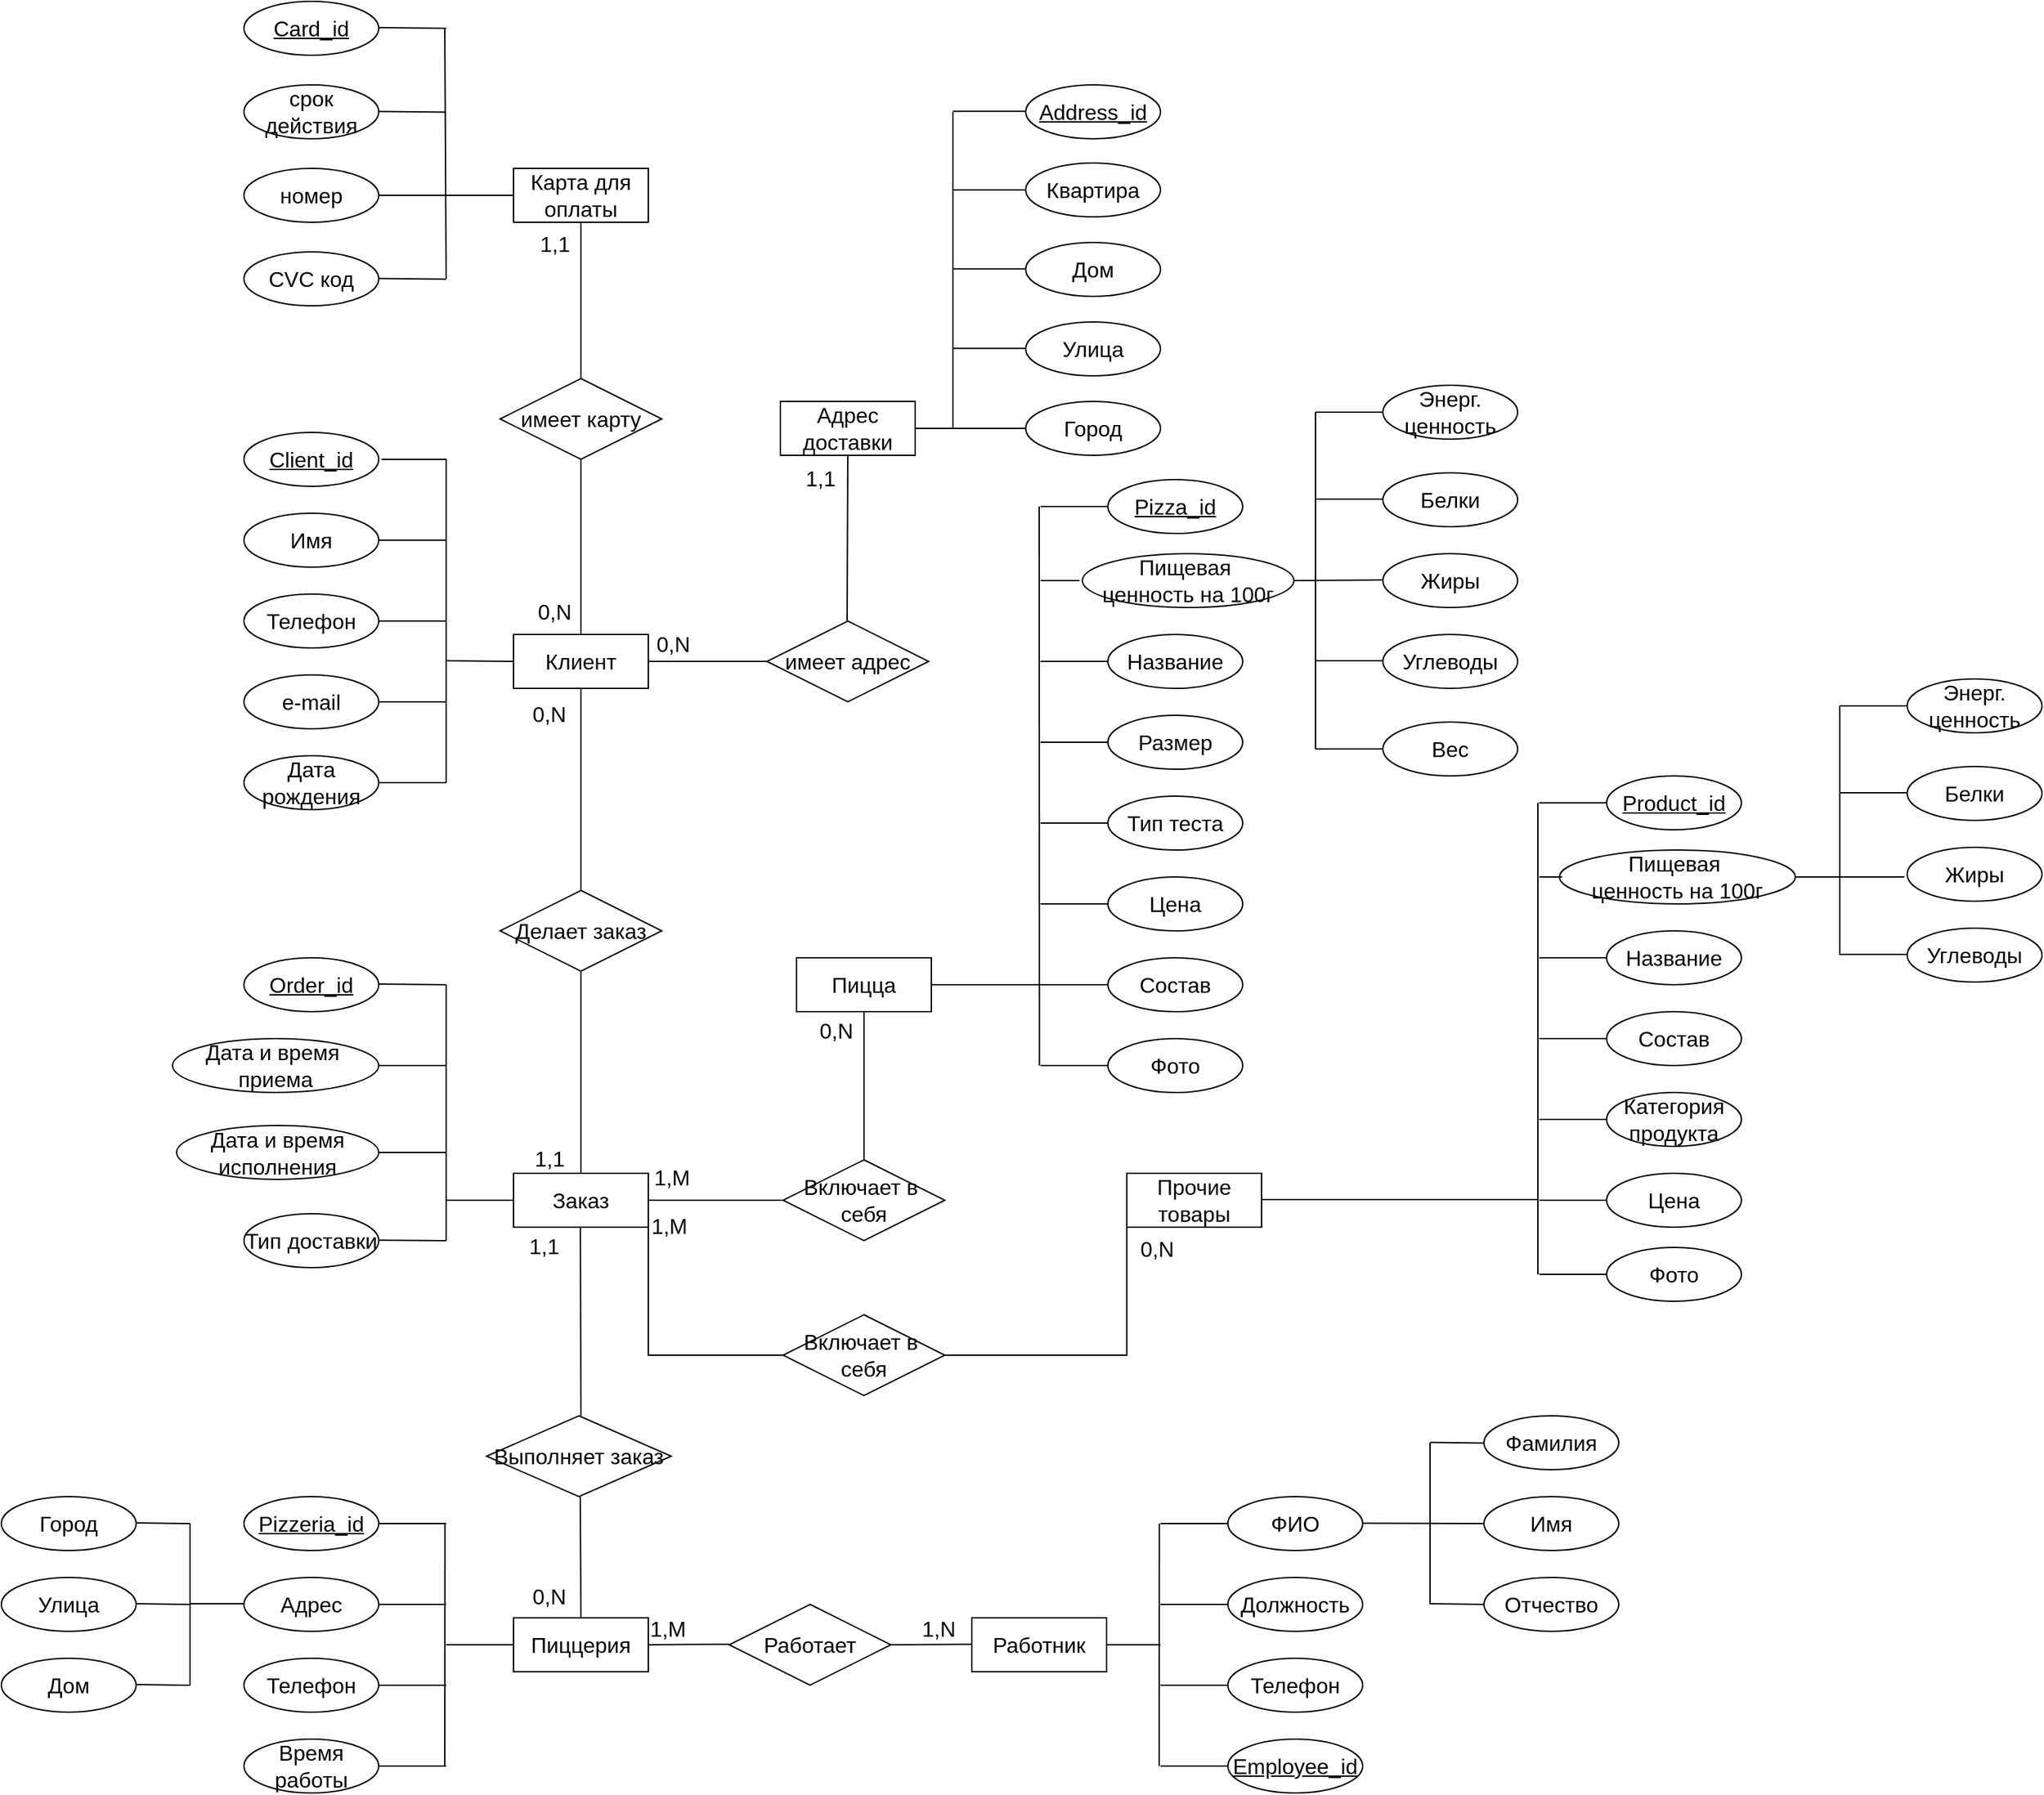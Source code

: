 <mxfile version="24.7.16">
  <diagram name="Страница — 1" id="_R4lYj8lv3AxTXjf9ZBw">
    <mxGraphModel dx="993" dy="1279" grid="0" gridSize="10" guides="1" tooltips="1" connect="1" arrows="1" fold="1" page="1" pageScale="1" pageWidth="827" pageHeight="1169" math="0" shadow="0">
      <root>
        <mxCell id="0" />
        <mxCell id="1" parent="0" />
        <mxCell id="WlQoKTJH4L9Nlq2DW2aS-11" value="Клиент" style="whiteSpace=wrap;html=1;align=center;fontSize=16;" parent="1" vertex="1">
          <mxGeometry x="-380" y="190" width="100" height="40" as="geometry" />
        </mxCell>
        <mxCell id="WlQoKTJH4L9Nlq2DW2aS-12" value="Client_id" style="ellipse;whiteSpace=wrap;html=1;align=center;fontStyle=4;fontSize=16;" parent="1" vertex="1">
          <mxGeometry x="-580" y="40" width="100" height="40" as="geometry" />
        </mxCell>
        <mxCell id="WlQoKTJH4L9Nlq2DW2aS-13" value="Имя" style="ellipse;whiteSpace=wrap;html=1;align=center;fontSize=16;" parent="1" vertex="1">
          <mxGeometry x="-580" y="100" width="100" height="40" as="geometry" />
        </mxCell>
        <mxCell id="WlQoKTJH4L9Nlq2DW2aS-14" value="Телефон" style="ellipse;whiteSpace=wrap;html=1;align=center;fontSize=16;" parent="1" vertex="1">
          <mxGeometry x="-580" y="160" width="100" height="40" as="geometry" />
        </mxCell>
        <mxCell id="WlQoKTJH4L9Nlq2DW2aS-15" value="e-mail" style="ellipse;whiteSpace=wrap;html=1;align=center;fontSize=16;" parent="1" vertex="1">
          <mxGeometry x="-580" y="220" width="100" height="40" as="geometry" />
        </mxCell>
        <mxCell id="WlQoKTJH4L9Nlq2DW2aS-16" value="Дата рождения" style="ellipse;whiteSpace=wrap;html=1;align=center;fontSize=16;" parent="1" vertex="1">
          <mxGeometry x="-580" y="280" width="100" height="40" as="geometry" />
        </mxCell>
        <mxCell id="WlQoKTJH4L9Nlq2DW2aS-18" value="" style="endArrow=none;html=1;rounded=0;fontSize=16;" parent="1" edge="1">
          <mxGeometry width="50" height="50" relative="1" as="geometry">
            <mxPoint x="-478" y="60" as="sourcePoint" />
            <mxPoint x="-430" y="300" as="targetPoint" />
            <Array as="points">
              <mxPoint x="-430" y="60" />
            </Array>
          </mxGeometry>
        </mxCell>
        <mxCell id="WlQoKTJH4L9Nlq2DW2aS-20" value="" style="endArrow=none;html=1;rounded=0;exitX=1;exitY=0.5;exitDx=0;exitDy=0;fontSize=16;" parent="1" source="WlQoKTJH4L9Nlq2DW2aS-13" edge="1">
          <mxGeometry width="50" height="50" relative="1" as="geometry">
            <mxPoint x="-460" y="145" as="sourcePoint" />
            <mxPoint x="-430" y="120" as="targetPoint" />
          </mxGeometry>
        </mxCell>
        <mxCell id="WlQoKTJH4L9Nlq2DW2aS-21" value="" style="endArrow=none;html=1;rounded=0;exitX=1;exitY=0.5;exitDx=0;exitDy=0;fontSize=16;" parent="1" source="WlQoKTJH4L9Nlq2DW2aS-14" edge="1">
          <mxGeometry width="50" height="50" relative="1" as="geometry">
            <mxPoint x="-300" y="290" as="sourcePoint" />
            <mxPoint x="-430" y="180" as="targetPoint" />
          </mxGeometry>
        </mxCell>
        <mxCell id="WlQoKTJH4L9Nlq2DW2aS-22" value="" style="endArrow=none;html=1;rounded=0;exitX=1;exitY=0.5;exitDx=0;exitDy=0;fontSize=16;" parent="1" source="WlQoKTJH4L9Nlq2DW2aS-15" edge="1">
          <mxGeometry width="50" height="50" relative="1" as="geometry">
            <mxPoint x="-300" y="290" as="sourcePoint" />
            <mxPoint x="-430" y="240" as="targetPoint" />
          </mxGeometry>
        </mxCell>
        <mxCell id="WlQoKTJH4L9Nlq2DW2aS-26" value="" style="line;strokeWidth=1;rotatable=0;dashed=0;labelPosition=right;align=left;verticalAlign=middle;spacingTop=0;spacingLeft=6;points=[];portConstraint=eastwest;fontSize=16;" parent="1" vertex="1">
          <mxGeometry x="-480" y="295" width="50" height="10" as="geometry" />
        </mxCell>
        <mxCell id="WlQoKTJH4L9Nlq2DW2aS-28" value="" style="endArrow=none;html=1;rounded=0;fontSize=16;" parent="1" edge="1">
          <mxGeometry relative="1" as="geometry">
            <mxPoint x="-430" y="209.5" as="sourcePoint" />
            <mxPoint x="-380" y="210" as="targetPoint" />
          </mxGeometry>
        </mxCell>
        <mxCell id="WlQoKTJH4L9Nlq2DW2aS-29" value="Заказ" style="whiteSpace=wrap;html=1;align=center;fontSize=16;" parent="1" vertex="1">
          <mxGeometry x="-380" y="590" width="100" height="40" as="geometry" />
        </mxCell>
        <mxCell id="WlQoKTJH4L9Nlq2DW2aS-30" value="Order_id" style="ellipse;whiteSpace=wrap;html=1;align=center;fontStyle=4;fontSize=16;" parent="1" vertex="1">
          <mxGeometry x="-580" y="430" width="100" height="40" as="geometry" />
        </mxCell>
        <mxCell id="WlQoKTJH4L9Nlq2DW2aS-31" value="Дата и время&amp;nbsp;&lt;div style=&quot;font-size: 16px;&quot;&gt;приема&lt;/div&gt;" style="ellipse;whiteSpace=wrap;html=1;align=center;fontSize=16;" parent="1" vertex="1">
          <mxGeometry x="-633" y="490" width="153" height="40" as="geometry" />
        </mxCell>
        <mxCell id="WlQoKTJH4L9Nlq2DW2aS-32" value="Дата и время&lt;div style=&quot;font-size: 16px;&quot;&gt;исполнения&lt;/div&gt;" style="ellipse;whiteSpace=wrap;html=1;align=center;fontSize=16;" parent="1" vertex="1">
          <mxGeometry x="-630" y="554.5" width="150" height="40" as="geometry" />
        </mxCell>
        <mxCell id="WlQoKTJH4L9Nlq2DW2aS-33" value="Тип доставки" style="ellipse;whiteSpace=wrap;html=1;align=center;fontSize=16;" parent="1" vertex="1">
          <mxGeometry x="-580" y="620" width="100" height="40" as="geometry" />
        </mxCell>
        <mxCell id="WlQoKTJH4L9Nlq2DW2aS-36" value="" style="endArrow=none;html=1;rounded=0;fontSize=16;" parent="1" edge="1">
          <mxGeometry relative="1" as="geometry">
            <mxPoint x="-480" y="449.5" as="sourcePoint" />
            <mxPoint x="-430" y="450" as="targetPoint" />
          </mxGeometry>
        </mxCell>
        <mxCell id="WlQoKTJH4L9Nlq2DW2aS-37" value="" style="line;strokeWidth=1;rotatable=0;dashed=0;labelPosition=right;align=left;verticalAlign=middle;spacingTop=0;spacingLeft=6;points=[];portConstraint=eastwest;fontSize=16;" parent="1" vertex="1">
          <mxGeometry x="-480" y="505" width="50" height="10" as="geometry" />
        </mxCell>
        <mxCell id="WlQoKTJH4L9Nlq2DW2aS-38" value="" style="line;strokeWidth=1;rotatable=0;dashed=0;labelPosition=right;align=left;verticalAlign=middle;spacingTop=0;spacingLeft=6;points=[];portConstraint=eastwest;fontSize=16;" parent="1" vertex="1">
          <mxGeometry x="-480" y="569.5" width="50" height="10" as="geometry" />
        </mxCell>
        <mxCell id="WlQoKTJH4L9Nlq2DW2aS-39" value="" style="endArrow=none;html=1;rounded=0;fontSize=16;" parent="1" edge="1">
          <mxGeometry relative="1" as="geometry">
            <mxPoint x="-480" y="639.66" as="sourcePoint" />
            <mxPoint x="-430" y="640" as="targetPoint" />
          </mxGeometry>
        </mxCell>
        <mxCell id="WlQoKTJH4L9Nlq2DW2aS-42" value="" style="endArrow=none;html=1;rounded=0;fontSize=16;" parent="1" edge="1">
          <mxGeometry relative="1" as="geometry">
            <mxPoint x="-430" y="450" as="sourcePoint" />
            <mxPoint x="-430" y="640" as="targetPoint" />
          </mxGeometry>
        </mxCell>
        <mxCell id="WlQoKTJH4L9Nlq2DW2aS-43" value="" style="endArrow=none;html=1;rounded=0;fontSize=16;" parent="1" edge="1">
          <mxGeometry relative="1" as="geometry">
            <mxPoint x="-430" y="610" as="sourcePoint" />
            <mxPoint x="-380" y="610" as="targetPoint" />
          </mxGeometry>
        </mxCell>
        <mxCell id="WlQoKTJH4L9Nlq2DW2aS-44" value="Делает заказ" style="shape=rhombus;perimeter=rhombusPerimeter;whiteSpace=wrap;html=1;align=center;fontSize=16;" parent="1" vertex="1">
          <mxGeometry x="-390" y="380" width="120" height="60" as="geometry" />
        </mxCell>
        <mxCell id="WlQoKTJH4L9Nlq2DW2aS-45" value="" style="endArrow=none;html=1;rounded=0;entryX=0.5;entryY=1;entryDx=0;entryDy=0;fontSize=16;" parent="1" source="WlQoKTJH4L9Nlq2DW2aS-44" target="WlQoKTJH4L9Nlq2DW2aS-11" edge="1">
          <mxGeometry relative="1" as="geometry">
            <mxPoint x="-410" y="430" as="sourcePoint" />
            <mxPoint x="-250" y="430" as="targetPoint" />
          </mxGeometry>
        </mxCell>
        <mxCell id="WlQoKTJH4L9Nlq2DW2aS-46" value="0,N" style="resizable=0;html=1;whiteSpace=wrap;align=right;verticalAlign=bottom;fontSize=16;" parent="WlQoKTJH4L9Nlq2DW2aS-45" connectable="0" vertex="1">
          <mxGeometry x="1" relative="1" as="geometry">
            <mxPoint x="-10" y="30" as="offset" />
          </mxGeometry>
        </mxCell>
        <mxCell id="WlQoKTJH4L9Nlq2DW2aS-47" value="" style="endArrow=none;html=1;rounded=0;exitX=0.5;exitY=1;exitDx=0;exitDy=0;entryX=0.5;entryY=0;entryDx=0;entryDy=0;fontSize=16;" parent="1" source="WlQoKTJH4L9Nlq2DW2aS-44" target="WlQoKTJH4L9Nlq2DW2aS-29" edge="1">
          <mxGeometry relative="1" as="geometry">
            <mxPoint x="-410" y="430" as="sourcePoint" />
            <mxPoint x="-250" y="430" as="targetPoint" />
          </mxGeometry>
        </mxCell>
        <mxCell id="WlQoKTJH4L9Nlq2DW2aS-48" value="1,1" style="resizable=0;html=1;whiteSpace=wrap;align=right;verticalAlign=bottom;fontSize=16;" parent="WlQoKTJH4L9Nlq2DW2aS-47" connectable="0" vertex="1">
          <mxGeometry x="1" relative="1" as="geometry">
            <mxPoint x="-11" as="offset" />
          </mxGeometry>
        </mxCell>
        <mxCell id="WlQoKTJH4L9Nlq2DW2aS-50" value="Пиццерия" style="whiteSpace=wrap;html=1;align=center;fontSize=16;" parent="1" vertex="1">
          <mxGeometry x="-380" y="920" width="100" height="40" as="geometry" />
        </mxCell>
        <mxCell id="WlQoKTJH4L9Nlq2DW2aS-51" value="Pizzeria_id" style="ellipse;whiteSpace=wrap;html=1;align=center;fontStyle=4;fontSize=16;" parent="1" vertex="1">
          <mxGeometry x="-580" y="830" width="100" height="40" as="geometry" />
        </mxCell>
        <mxCell id="WlQoKTJH4L9Nlq2DW2aS-62" value="Город" style="ellipse;whiteSpace=wrap;html=1;align=center;fontSize=16;" parent="1" vertex="1">
          <mxGeometry x="-760" y="830" width="100" height="40" as="geometry" />
        </mxCell>
        <mxCell id="WlQoKTJH4L9Nlq2DW2aS-63" value="Улица" style="ellipse;whiteSpace=wrap;html=1;align=center;fontSize=16;" parent="1" vertex="1">
          <mxGeometry x="-760" y="890" width="100" height="40" as="geometry" />
        </mxCell>
        <mxCell id="WlQoKTJH4L9Nlq2DW2aS-64" value="Дом" style="ellipse;whiteSpace=wrap;html=1;align=center;fontSize=16;" parent="1" vertex="1">
          <mxGeometry x="-760" y="950" width="100" height="40" as="geometry" />
        </mxCell>
        <mxCell id="WlQoKTJH4L9Nlq2DW2aS-65" value="" style="endArrow=none;html=1;rounded=0;fontSize=16;" parent="1" edge="1">
          <mxGeometry relative="1" as="geometry">
            <mxPoint x="-660" y="849.5" as="sourcePoint" />
            <mxPoint x="-620" y="850" as="targetPoint" />
          </mxGeometry>
        </mxCell>
        <mxCell id="WlQoKTJH4L9Nlq2DW2aS-66" value="" style="endArrow=none;html=1;rounded=0;fontSize=16;" parent="1" edge="1">
          <mxGeometry relative="1" as="geometry">
            <mxPoint x="-660" y="909.5" as="sourcePoint" />
            <mxPoint x="-620" y="910" as="targetPoint" />
          </mxGeometry>
        </mxCell>
        <mxCell id="WlQoKTJH4L9Nlq2DW2aS-67" value="" style="endArrow=none;html=1;rounded=0;fontSize=16;" parent="1" edge="1">
          <mxGeometry relative="1" as="geometry">
            <mxPoint x="-660" y="969.5" as="sourcePoint" />
            <mxPoint x="-620" y="970" as="targetPoint" />
          </mxGeometry>
        </mxCell>
        <mxCell id="WlQoKTJH4L9Nlq2DW2aS-68" value="" style="endArrow=none;html=1;rounded=0;fontSize=16;" parent="1" edge="1">
          <mxGeometry relative="1" as="geometry">
            <mxPoint x="-620" y="850" as="sourcePoint" />
            <mxPoint x="-620" y="970" as="targetPoint" />
          </mxGeometry>
        </mxCell>
        <mxCell id="WlQoKTJH4L9Nlq2DW2aS-69" value="Адрес" style="ellipse;whiteSpace=wrap;html=1;align=center;fontSize=16;" parent="1" vertex="1">
          <mxGeometry x="-580" y="890" width="100" height="40" as="geometry" />
        </mxCell>
        <mxCell id="WlQoKTJH4L9Nlq2DW2aS-70" value="" style="endArrow=none;html=1;rounded=0;entryX=0;entryY=0.5;entryDx=0;entryDy=0;fontSize=16;" parent="1" edge="1">
          <mxGeometry relative="1" as="geometry">
            <mxPoint x="-620" y="909.5" as="sourcePoint" />
            <mxPoint x="-580" y="909.5" as="targetPoint" />
          </mxGeometry>
        </mxCell>
        <mxCell id="WlQoKTJH4L9Nlq2DW2aS-71" value="Телефон" style="ellipse;whiteSpace=wrap;html=1;align=center;fontSize=16;" parent="1" vertex="1">
          <mxGeometry x="-580" y="950" width="100" height="40" as="geometry" />
        </mxCell>
        <mxCell id="WlQoKTJH4L9Nlq2DW2aS-72" value="Время работы" style="ellipse;whiteSpace=wrap;html=1;align=center;fontSize=16;" parent="1" vertex="1">
          <mxGeometry x="-580" y="1010" width="100" height="40" as="geometry" />
        </mxCell>
        <mxCell id="WlQoKTJH4L9Nlq2DW2aS-74" value="" style="line;strokeWidth=1;rotatable=0;dashed=0;labelPosition=right;align=left;verticalAlign=middle;spacingTop=0;spacingLeft=6;points=[];portConstraint=eastwest;fontSize=16;" parent="1" vertex="1">
          <mxGeometry x="-480" y="845" width="50" height="10" as="geometry" />
        </mxCell>
        <mxCell id="WlQoKTJH4L9Nlq2DW2aS-75" value="" style="line;strokeWidth=1;rotatable=0;dashed=0;labelPosition=right;align=left;verticalAlign=middle;spacingTop=0;spacingLeft=6;points=[];portConstraint=eastwest;fontSize=16;" parent="1" vertex="1">
          <mxGeometry x="-480" y="905" width="50" height="10" as="geometry" />
        </mxCell>
        <mxCell id="WlQoKTJH4L9Nlq2DW2aS-76" value="" style="line;strokeWidth=1;rotatable=0;dashed=0;labelPosition=right;align=left;verticalAlign=middle;spacingTop=0;spacingLeft=6;points=[];portConstraint=eastwest;fontSize=16;" parent="1" vertex="1">
          <mxGeometry x="-480" y="965" width="50" height="10" as="geometry" />
        </mxCell>
        <mxCell id="WlQoKTJH4L9Nlq2DW2aS-77" value="" style="line;strokeWidth=1;rotatable=0;dashed=0;labelPosition=right;align=left;verticalAlign=middle;spacingTop=0;spacingLeft=6;points=[];portConstraint=eastwest;fontSize=16;" parent="1" vertex="1">
          <mxGeometry x="-480" y="1025" width="50" height="10" as="geometry" />
        </mxCell>
        <mxCell id="WlQoKTJH4L9Nlq2DW2aS-78" value="" style="endArrow=none;html=1;rounded=0;fontSize=16;" parent="1" edge="1">
          <mxGeometry relative="1" as="geometry">
            <mxPoint x="-430.83" y="850" as="sourcePoint" />
            <mxPoint x="-431" y="1030" as="targetPoint" />
          </mxGeometry>
        </mxCell>
        <mxCell id="WlQoKTJH4L9Nlq2DW2aS-79" value="" style="line;strokeWidth=1;rotatable=0;dashed=0;labelPosition=right;align=left;verticalAlign=middle;spacingTop=0;spacingLeft=6;points=[];portConstraint=eastwest;fontSize=16;" parent="1" vertex="1">
          <mxGeometry x="-430" y="935" width="50" height="10" as="geometry" />
        </mxCell>
        <mxCell id="WlQoKTJH4L9Nlq2DW2aS-80" value="Выполняет заказ" style="shape=rhombus;perimeter=rhombusPerimeter;whiteSpace=wrap;html=1;align=center;fontSize=16;" parent="1" vertex="1">
          <mxGeometry x="-400" y="770" width="137" height="60" as="geometry" />
        </mxCell>
        <mxCell id="WlQoKTJH4L9Nlq2DW2aS-83" value="" style="endArrow=none;html=1;rounded=0;exitX=0.5;exitY=1;exitDx=0;exitDy=0;fontSize=16;" parent="1" edge="1">
          <mxGeometry relative="1" as="geometry">
            <mxPoint x="-330.42" y="630" as="sourcePoint" />
            <mxPoint x="-330" y="770" as="targetPoint" />
          </mxGeometry>
        </mxCell>
        <mxCell id="WlQoKTJH4L9Nlq2DW2aS-84" value="1,1" style="resizable=0;html=1;whiteSpace=wrap;align=right;verticalAlign=bottom;fontSize=16;" parent="WlQoKTJH4L9Nlq2DW2aS-83" connectable="0" vertex="1">
          <mxGeometry x="1" relative="1" as="geometry">
            <mxPoint x="-14" y="-114" as="offset" />
          </mxGeometry>
        </mxCell>
        <mxCell id="WlQoKTJH4L9Nlq2DW2aS-85" value="" style="endArrow=none;html=1;rounded=0;entryX=0.5;entryY=1;entryDx=0;entryDy=0;fontSize=16;" parent="1" edge="1">
          <mxGeometry relative="1" as="geometry">
            <mxPoint x="-330" y="920" as="sourcePoint" />
            <mxPoint x="-330.5" y="830" as="targetPoint" />
          </mxGeometry>
        </mxCell>
        <mxCell id="WlQoKTJH4L9Nlq2DW2aS-86" value="0,N" style="resizable=0;html=1;whiteSpace=wrap;align=right;verticalAlign=bottom;fontSize=16;" parent="WlQoKTJH4L9Nlq2DW2aS-85" connectable="0" vertex="1">
          <mxGeometry x="1" relative="1" as="geometry">
            <mxPoint x="-9" y="85" as="offset" />
          </mxGeometry>
        </mxCell>
        <mxCell id="WlQoKTJH4L9Nlq2DW2aS-87" value="Работник" style="whiteSpace=wrap;html=1;align=center;fontSize=16;" parent="1" vertex="1">
          <mxGeometry x="-40" y="920" width="100" height="40" as="geometry" />
        </mxCell>
        <mxCell id="WlQoKTJH4L9Nlq2DW2aS-88" value="ФИО" style="ellipse;whiteSpace=wrap;html=1;align=center;fontSize=16;" parent="1" vertex="1">
          <mxGeometry x="150" y="830" width="100" height="40" as="geometry" />
        </mxCell>
        <mxCell id="WlQoKTJH4L9Nlq2DW2aS-89" value="Фамилия" style="ellipse;whiteSpace=wrap;html=1;align=center;fontSize=16;" parent="1" vertex="1">
          <mxGeometry x="340" y="770" width="100" height="40" as="geometry" />
        </mxCell>
        <mxCell id="WlQoKTJH4L9Nlq2DW2aS-90" value="Имя" style="ellipse;whiteSpace=wrap;html=1;align=center;fontSize=16;" parent="1" vertex="1">
          <mxGeometry x="340" y="830" width="100" height="40" as="geometry" />
        </mxCell>
        <mxCell id="WlQoKTJH4L9Nlq2DW2aS-91" value="Отчество" style="ellipse;whiteSpace=wrap;html=1;align=center;fontSize=16;" parent="1" vertex="1">
          <mxGeometry x="340" y="890" width="100" height="40" as="geometry" />
        </mxCell>
        <mxCell id="WlQoKTJH4L9Nlq2DW2aS-92" value="Должность" style="ellipse;whiteSpace=wrap;html=1;align=center;fontSize=16;" parent="1" vertex="1">
          <mxGeometry x="150" y="890" width="100" height="40" as="geometry" />
        </mxCell>
        <mxCell id="WlQoKTJH4L9Nlq2DW2aS-93" value="Телефон" style="ellipse;whiteSpace=wrap;html=1;align=center;fontSize=16;" parent="1" vertex="1">
          <mxGeometry x="150" y="950" width="100" height="40" as="geometry" />
        </mxCell>
        <mxCell id="WlQoKTJH4L9Nlq2DW2aS-94" value="Employee_id" style="ellipse;whiteSpace=wrap;html=1;align=center;fontStyle=4;fontSize=16;" parent="1" vertex="1">
          <mxGeometry x="150" y="1010" width="100" height="40" as="geometry" />
        </mxCell>
        <mxCell id="WlQoKTJH4L9Nlq2DW2aS-95" value="" style="line;strokeWidth=1;rotatable=0;dashed=0;labelPosition=right;align=left;verticalAlign=middle;spacingTop=0;spacingLeft=6;points=[];portConstraint=eastwest;fontSize=16;" parent="1" vertex="1">
          <mxGeometry x="100" y="845" width="50" height="10" as="geometry" />
        </mxCell>
        <mxCell id="WlQoKTJH4L9Nlq2DW2aS-96" value="" style="line;strokeWidth=1;rotatable=0;dashed=0;labelPosition=right;align=left;verticalAlign=middle;spacingTop=0;spacingLeft=6;points=[];portConstraint=eastwest;fontSize=16;" parent="1" vertex="1">
          <mxGeometry x="100" y="905" width="50" height="10" as="geometry" />
        </mxCell>
        <mxCell id="WlQoKTJH4L9Nlq2DW2aS-97" value="" style="line;strokeWidth=1;rotatable=0;dashed=0;labelPosition=right;align=left;verticalAlign=middle;spacingTop=0;spacingLeft=6;points=[];portConstraint=eastwest;fontSize=16;" parent="1" vertex="1">
          <mxGeometry x="100" y="965" width="50" height="10" as="geometry" />
        </mxCell>
        <mxCell id="WlQoKTJH4L9Nlq2DW2aS-98" value="" style="line;strokeWidth=1;rotatable=0;dashed=0;labelPosition=right;align=left;verticalAlign=middle;spacingTop=0;spacingLeft=6;points=[];portConstraint=eastwest;fontSize=16;" parent="1" vertex="1">
          <mxGeometry x="100" y="1025" width="50" height="10" as="geometry" />
        </mxCell>
        <mxCell id="WlQoKTJH4L9Nlq2DW2aS-99" value="" style="endArrow=none;html=1;rounded=0;fontSize=16;" parent="1" edge="1">
          <mxGeometry relative="1" as="geometry">
            <mxPoint x="99.17" y="850" as="sourcePoint" />
            <mxPoint x="99" y="1030" as="targetPoint" />
          </mxGeometry>
        </mxCell>
        <mxCell id="WlQoKTJH4L9Nlq2DW2aS-100" value="" style="line;strokeWidth=1;rotatable=0;dashed=0;labelPosition=right;align=left;verticalAlign=middle;spacingTop=0;spacingLeft=6;points=[];portConstraint=eastwest;fontSize=16;" parent="1" vertex="1">
          <mxGeometry x="60" y="935" width="40" height="10" as="geometry" />
        </mxCell>
        <mxCell id="WlQoKTJH4L9Nlq2DW2aS-101" value="" style="endArrow=none;html=1;rounded=0;fontSize=16;" parent="1" edge="1">
          <mxGeometry relative="1" as="geometry">
            <mxPoint x="300" y="789.75" as="sourcePoint" />
            <mxPoint x="340" y="790.25" as="targetPoint" />
          </mxGeometry>
        </mxCell>
        <mxCell id="WlQoKTJH4L9Nlq2DW2aS-103" value="" style="endArrow=none;html=1;rounded=0;fontSize=16;" parent="1" edge="1">
          <mxGeometry relative="1" as="geometry">
            <mxPoint x="300" y="909.5" as="sourcePoint" />
            <mxPoint x="340" y="910" as="targetPoint" />
          </mxGeometry>
        </mxCell>
        <mxCell id="WlQoKTJH4L9Nlq2DW2aS-104" value="" style="endArrow=none;html=1;rounded=0;fontSize=16;" parent="1" edge="1">
          <mxGeometry relative="1" as="geometry">
            <mxPoint x="300" y="790" as="sourcePoint" />
            <mxPoint x="300" y="910" as="targetPoint" />
          </mxGeometry>
        </mxCell>
        <mxCell id="WlQoKTJH4L9Nlq2DW2aS-107" value="" style="endArrow=none;html=1;rounded=0;entryX=0;entryY=0.5;entryDx=0;entryDy=0;fontSize=16;" parent="1" target="WlQoKTJH4L9Nlq2DW2aS-90" edge="1">
          <mxGeometry relative="1" as="geometry">
            <mxPoint x="250" y="849.75" as="sourcePoint" />
            <mxPoint x="290" y="850.25" as="targetPoint" />
          </mxGeometry>
        </mxCell>
        <mxCell id="WlQoKTJH4L9Nlq2DW2aS-108" value="Работает" style="shape=rhombus;perimeter=rhombusPerimeter;whiteSpace=wrap;html=1;align=center;fontSize=16;" parent="1" vertex="1">
          <mxGeometry x="-220" y="910" width="120" height="60" as="geometry" />
        </mxCell>
        <mxCell id="WlQoKTJH4L9Nlq2DW2aS-109" value="" style="endArrow=none;html=1;rounded=0;fontSize=16;" parent="1" edge="1">
          <mxGeometry relative="1" as="geometry">
            <mxPoint x="-280" y="940" as="sourcePoint" />
            <mxPoint x="-220" y="939.58" as="targetPoint" />
          </mxGeometry>
        </mxCell>
        <mxCell id="WlQoKTJH4L9Nlq2DW2aS-110" value="1,M" style="resizable=0;html=1;whiteSpace=wrap;align=right;verticalAlign=bottom;fontSize=16;" parent="WlQoKTJH4L9Nlq2DW2aS-109" connectable="0" vertex="1">
          <mxGeometry x="1" relative="1" as="geometry">
            <mxPoint x="-30" as="offset" />
          </mxGeometry>
        </mxCell>
        <mxCell id="WlQoKTJH4L9Nlq2DW2aS-111" value="" style="endArrow=none;html=1;rounded=0;fontSize=16;" parent="1" edge="1">
          <mxGeometry relative="1" as="geometry">
            <mxPoint x="-100" y="940" as="sourcePoint" />
            <mxPoint x="-40" y="939.58" as="targetPoint" />
          </mxGeometry>
        </mxCell>
        <mxCell id="WlQoKTJH4L9Nlq2DW2aS-112" value="1,N" style="resizable=0;html=1;whiteSpace=wrap;align=right;verticalAlign=bottom;fontSize=16;" parent="WlQoKTJH4L9Nlq2DW2aS-111" connectable="0" vertex="1">
          <mxGeometry x="1" relative="1" as="geometry">
            <mxPoint x="-10" as="offset" />
          </mxGeometry>
        </mxCell>
        <mxCell id="WlQoKTJH4L9Nlq2DW2aS-113" value="Включает в&amp;nbsp;&lt;div style=&quot;font-size: 16px;&quot;&gt;себя&lt;/div&gt;" style="shape=rhombus;perimeter=rhombusPerimeter;whiteSpace=wrap;html=1;align=center;fontSize=16;" parent="1" vertex="1">
          <mxGeometry x="-180" y="695" width="120" height="60" as="geometry" />
        </mxCell>
        <mxCell id="WlQoKTJH4L9Nlq2DW2aS-115" value="Пицца" style="whiteSpace=wrap;html=1;align=center;fontSize=16;" parent="1" vertex="1">
          <mxGeometry x="-170" y="430" width="100" height="40" as="geometry" />
        </mxCell>
        <mxCell id="WlQoKTJH4L9Nlq2DW2aS-116" value="Прочие товары" style="whiteSpace=wrap;html=1;align=center;fontSize=16;" parent="1" vertex="1">
          <mxGeometry x="75" y="590" width="100" height="40" as="geometry" />
        </mxCell>
        <mxCell id="WlQoKTJH4L9Nlq2DW2aS-117" value="" style="endArrow=none;html=1;rounded=0;entryX=0;entryY=0.5;entryDx=0;entryDy=0;fontSize=16;" parent="1" target="WlQoKTJH4L9Nlq2DW2aS-113" edge="1">
          <mxGeometry relative="1" as="geometry">
            <mxPoint x="-280" y="609.29" as="sourcePoint" />
            <mxPoint x="-180" y="610" as="targetPoint" />
            <Array as="points">
              <mxPoint x="-280" y="725" />
            </Array>
          </mxGeometry>
        </mxCell>
        <mxCell id="WlQoKTJH4L9Nlq2DW2aS-118" value="1,M" style="resizable=0;html=1;whiteSpace=wrap;align=right;verticalAlign=bottom;fontSize=16;" parent="WlQoKTJH4L9Nlq2DW2aS-117" connectable="0" vertex="1">
          <mxGeometry x="1" relative="1" as="geometry">
            <mxPoint x="-69" y="-85" as="offset" />
          </mxGeometry>
        </mxCell>
        <mxCell id="WlQoKTJH4L9Nlq2DW2aS-119" value="" style="endArrow=none;html=1;rounded=0;entryX=0.5;entryY=1;entryDx=0;entryDy=0;exitX=0.5;exitY=0;exitDx=0;exitDy=0;fontSize=16;" parent="1" source="8NDgQ50gFQI0GU3UAlsf-5" target="WlQoKTJH4L9Nlq2DW2aS-115" edge="1">
          <mxGeometry relative="1" as="geometry">
            <mxPoint x="-230" y="610" as="sourcePoint" />
            <mxPoint x="-120" y="490" as="targetPoint" />
            <Array as="points">
              <mxPoint x="-120" y="531" />
            </Array>
          </mxGeometry>
        </mxCell>
        <mxCell id="WlQoKTJH4L9Nlq2DW2aS-120" value="0,N" style="resizable=0;html=1;whiteSpace=wrap;align=right;verticalAlign=bottom;fontSize=16;" parent="WlQoKTJH4L9Nlq2DW2aS-119" connectable="0" vertex="1">
          <mxGeometry x="1" relative="1" as="geometry">
            <mxPoint x="-7" y="25" as="offset" />
          </mxGeometry>
        </mxCell>
        <mxCell id="WlQoKTJH4L9Nlq2DW2aS-121" value="" style="endArrow=none;html=1;rounded=0;entryX=0;entryY=0.5;entryDx=0;entryDy=0;exitX=1;exitY=0.5;exitDx=0;exitDy=0;fontSize=16;" parent="1" source="WlQoKTJH4L9Nlq2DW2aS-113" target="WlQoKTJH4L9Nlq2DW2aS-116" edge="1">
          <mxGeometry relative="1" as="geometry">
            <mxPoint x="-60" y="609" as="sourcePoint" />
            <mxPoint x="70" y="610" as="targetPoint" />
            <Array as="points">
              <mxPoint x="75" y="725" />
            </Array>
          </mxGeometry>
        </mxCell>
        <mxCell id="WlQoKTJH4L9Nlq2DW2aS-122" value="0,N" style="resizable=0;html=1;whiteSpace=wrap;align=right;verticalAlign=bottom;fontSize=16;" parent="WlQoKTJH4L9Nlq2DW2aS-121" connectable="0" vertex="1">
          <mxGeometry x="1" relative="1" as="geometry">
            <mxPoint x="36" y="47" as="offset" />
          </mxGeometry>
        </mxCell>
        <mxCell id="WlQoKTJH4L9Nlq2DW2aS-123" value="Название" style="ellipse;whiteSpace=wrap;html=1;align=center;fontSize=16;" parent="1" vertex="1">
          <mxGeometry x="61" y="190" width="100" height="40" as="geometry" />
        </mxCell>
        <mxCell id="WlQoKTJH4L9Nlq2DW2aS-124" value="Pizza_id" style="ellipse;whiteSpace=wrap;html=1;align=center;fontStyle=4;fontSize=16;" parent="1" vertex="1">
          <mxGeometry x="61" y="75" width="100" height="40" as="geometry" />
        </mxCell>
        <mxCell id="WlQoKTJH4L9Nlq2DW2aS-125" value="Тип теста" style="ellipse;whiteSpace=wrap;html=1;align=center;fontSize=16;" parent="1" vertex="1">
          <mxGeometry x="61" y="310" width="100" height="40" as="geometry" />
        </mxCell>
        <mxCell id="WlQoKTJH4L9Nlq2DW2aS-126" value="Размер" style="ellipse;whiteSpace=wrap;html=1;align=center;fontSize=16;" parent="1" vertex="1">
          <mxGeometry x="61" y="250" width="100" height="40" as="geometry" />
        </mxCell>
        <mxCell id="WlQoKTJH4L9Nlq2DW2aS-127" value="Цена" style="ellipse;whiteSpace=wrap;html=1;align=center;fontSize=16;" parent="1" vertex="1">
          <mxGeometry x="61" y="370" width="100" height="40" as="geometry" />
        </mxCell>
        <mxCell id="WlQoKTJH4L9Nlq2DW2aS-128" value="Состав" style="ellipse;whiteSpace=wrap;html=1;align=center;fontSize=16;" parent="1" vertex="1">
          <mxGeometry x="61" y="430" width="100" height="40" as="geometry" />
        </mxCell>
        <mxCell id="WlQoKTJH4L9Nlq2DW2aS-129" value="Фото" style="ellipse;whiteSpace=wrap;html=1;align=center;fontSize=16;" parent="1" vertex="1">
          <mxGeometry x="61" y="490" width="100" height="40" as="geometry" />
        </mxCell>
        <mxCell id="WlQoKTJH4L9Nlq2DW2aS-130" value="Пищевая&amp;nbsp;&lt;div style=&quot;font-size: 16px;&quot;&gt;ценность на 100г&lt;/div&gt;" style="ellipse;whiteSpace=wrap;html=1;align=center;fontSize=16;" parent="1" vertex="1">
          <mxGeometry x="42" y="130" width="157" height="40" as="geometry" />
        </mxCell>
        <mxCell id="WlQoKTJH4L9Nlq2DW2aS-131" value="Энерг. ценность" style="ellipse;whiteSpace=wrap;html=1;align=center;fontSize=16;" parent="1" vertex="1">
          <mxGeometry x="265" y="5" width="100" height="40" as="geometry" />
        </mxCell>
        <mxCell id="WlQoKTJH4L9Nlq2DW2aS-132" value="Белки" style="ellipse;whiteSpace=wrap;html=1;align=center;fontSize=16;" parent="1" vertex="1">
          <mxGeometry x="265" y="70" width="100" height="40" as="geometry" />
        </mxCell>
        <mxCell id="WlQoKTJH4L9Nlq2DW2aS-133" value="Жиры" style="ellipse;whiteSpace=wrap;html=1;align=center;fontSize=16;" parent="1" vertex="1">
          <mxGeometry x="265" y="130" width="100" height="40" as="geometry" />
        </mxCell>
        <mxCell id="WlQoKTJH4L9Nlq2DW2aS-134" value="Углеводы" style="ellipse;whiteSpace=wrap;html=1;align=center;fontSize=16;" parent="1" vertex="1">
          <mxGeometry x="265" y="190" width="100" height="40" as="geometry" />
        </mxCell>
        <mxCell id="WlQoKTJH4L9Nlq2DW2aS-135" value="Вес" style="ellipse;whiteSpace=wrap;html=1;align=center;fontSize=16;" parent="1" vertex="1">
          <mxGeometry x="265" y="255" width="100" height="40" as="geometry" />
        </mxCell>
        <mxCell id="WlQoKTJH4L9Nlq2DW2aS-137" value="" style="endArrow=none;html=1;rounded=0;exitX=1;exitY=0.5;exitDx=0;exitDy=0;fontSize=16;" parent="1" edge="1">
          <mxGeometry width="50" height="50" relative="1" as="geometry">
            <mxPoint x="215" y="25" as="sourcePoint" />
            <mxPoint x="265" y="25" as="targetPoint" />
          </mxGeometry>
        </mxCell>
        <mxCell id="WlQoKTJH4L9Nlq2DW2aS-138" value="" style="endArrow=none;html=1;rounded=0;exitX=1;exitY=0.5;exitDx=0;exitDy=0;fontSize=16;" parent="1" edge="1">
          <mxGeometry width="50" height="50" relative="1" as="geometry">
            <mxPoint x="215" y="89.5" as="sourcePoint" />
            <mxPoint x="265" y="89.5" as="targetPoint" />
          </mxGeometry>
        </mxCell>
        <mxCell id="WlQoKTJH4L9Nlq2DW2aS-139" value="" style="endArrow=none;html=1;rounded=0;exitX=1;exitY=0.5;exitDx=0;exitDy=0;fontSize=16;" parent="1" source="WlQoKTJH4L9Nlq2DW2aS-130" edge="1">
          <mxGeometry width="50" height="50" relative="1" as="geometry">
            <mxPoint x="175" y="150" as="sourcePoint" />
            <mxPoint x="265" y="149.5" as="targetPoint" />
          </mxGeometry>
        </mxCell>
        <mxCell id="WlQoKTJH4L9Nlq2DW2aS-140" value="" style="endArrow=none;html=1;rounded=0;exitX=1;exitY=0.5;exitDx=0;exitDy=0;fontSize=16;" parent="1" edge="1">
          <mxGeometry width="50" height="50" relative="1" as="geometry">
            <mxPoint x="215" y="209.5" as="sourcePoint" />
            <mxPoint x="265" y="209.5" as="targetPoint" />
          </mxGeometry>
        </mxCell>
        <mxCell id="WlQoKTJH4L9Nlq2DW2aS-141" value="" style="endArrow=none;html=1;rounded=0;exitX=1;exitY=0.5;exitDx=0;exitDy=0;fontSize=16;" parent="1" edge="1">
          <mxGeometry width="50" height="50" relative="1" as="geometry">
            <mxPoint x="215" y="275" as="sourcePoint" />
            <mxPoint x="265" y="275" as="targetPoint" />
          </mxGeometry>
        </mxCell>
        <mxCell id="WlQoKTJH4L9Nlq2DW2aS-142" value="" style="endArrow=none;html=1;rounded=0;fontSize=16;" parent="1" edge="1">
          <mxGeometry relative="1" as="geometry">
            <mxPoint x="215" y="25" as="sourcePoint" />
            <mxPoint x="215" y="275" as="targetPoint" />
          </mxGeometry>
        </mxCell>
        <mxCell id="WlQoKTJH4L9Nlq2DW2aS-144" value="" style="endArrow=none;html=1;rounded=0;entryX=0;entryY=0.5;entryDx=0;entryDy=0;fontSize=16;exitX=1;exitY=0.5;exitDx=0;exitDy=0;" parent="1" target="WlQoKTJH4L9Nlq2DW2aS-128" edge="1" source="WlQoKTJH4L9Nlq2DW2aS-115">
          <mxGeometry relative="1" as="geometry">
            <mxPoint x="-70" y="455" as="sourcePoint" />
            <mxPoint x="-20" y="455.5" as="targetPoint" />
          </mxGeometry>
        </mxCell>
        <mxCell id="WlQoKTJH4L9Nlq2DW2aS-145" value="" style="line;strokeWidth=1;rotatable=0;dashed=0;labelPosition=right;align=left;verticalAlign=middle;spacingTop=0;spacingLeft=6;points=[];portConstraint=eastwest;fontSize=16;" parent="1" vertex="1">
          <mxGeometry x="11" y="90" width="50" height="10" as="geometry" />
        </mxCell>
        <mxCell id="WlQoKTJH4L9Nlq2DW2aS-146" value="" style="line;strokeWidth=1;rotatable=0;dashed=0;labelPosition=right;align=left;verticalAlign=middle;spacingTop=0;spacingLeft=6;points=[];portConstraint=eastwest;fontSize=16;" parent="1" vertex="1">
          <mxGeometry x="11" y="145" width="29" height="10" as="geometry" />
        </mxCell>
        <mxCell id="WlQoKTJH4L9Nlq2DW2aS-147" value="" style="line;strokeWidth=1;rotatable=0;dashed=0;labelPosition=right;align=left;verticalAlign=middle;spacingTop=0;spacingLeft=6;points=[];portConstraint=eastwest;fontSize=16;" parent="1" vertex="1">
          <mxGeometry x="11" y="205" width="50" height="10" as="geometry" />
        </mxCell>
        <mxCell id="WlQoKTJH4L9Nlq2DW2aS-148" value="" style="line;strokeWidth=1;rotatable=0;dashed=0;labelPosition=right;align=left;verticalAlign=middle;spacingTop=0;spacingLeft=6;points=[];portConstraint=eastwest;fontSize=16;" parent="1" vertex="1">
          <mxGeometry x="11" y="265" width="50" height="10" as="geometry" />
        </mxCell>
        <mxCell id="WlQoKTJH4L9Nlq2DW2aS-149" value="" style="line;strokeWidth=1;rotatable=0;dashed=0;labelPosition=right;align=left;verticalAlign=middle;spacingTop=0;spacingLeft=6;points=[];portConstraint=eastwest;fontSize=16;" parent="1" vertex="1">
          <mxGeometry x="11" y="325" width="50" height="10" as="geometry" />
        </mxCell>
        <mxCell id="WlQoKTJH4L9Nlq2DW2aS-150" value="" style="line;strokeWidth=1;rotatable=0;dashed=0;labelPosition=right;align=left;verticalAlign=middle;spacingTop=0;spacingLeft=6;points=[];portConstraint=eastwest;fontSize=16;" parent="1" vertex="1">
          <mxGeometry x="11" y="385" width="50" height="10" as="geometry" />
        </mxCell>
        <mxCell id="WlQoKTJH4L9Nlq2DW2aS-151" value="" style="line;strokeWidth=1;rotatable=0;dashed=0;labelPosition=right;align=left;verticalAlign=middle;spacingTop=0;spacingLeft=6;points=[];portConstraint=eastwest;fontSize=16;" parent="1" vertex="1">
          <mxGeometry x="11" y="505" width="50" height="10" as="geometry" />
        </mxCell>
        <mxCell id="WlQoKTJH4L9Nlq2DW2aS-152" value="" style="endArrow=none;html=1;rounded=0;fontSize=16;" parent="1" edge="1">
          <mxGeometry relative="1" as="geometry">
            <mxPoint x="10" y="95" as="sourcePoint" />
            <mxPoint x="10.2" y="510" as="targetPoint" />
          </mxGeometry>
        </mxCell>
        <mxCell id="WlQoKTJH4L9Nlq2DW2aS-153" value="Название" style="ellipse;whiteSpace=wrap;html=1;align=center;fontSize=16;" parent="1" vertex="1">
          <mxGeometry x="431" y="410" width="100" height="40" as="geometry" />
        </mxCell>
        <mxCell id="WlQoKTJH4L9Nlq2DW2aS-154" value="Product_id" style="ellipse;whiteSpace=wrap;html=1;align=center;fontStyle=4;fontSize=16;" parent="1" vertex="1">
          <mxGeometry x="431" y="295" width="100" height="40" as="geometry" />
        </mxCell>
        <mxCell id="WlQoKTJH4L9Nlq2DW2aS-155" value="Категория&lt;div style=&quot;font-size: 16px;&quot;&gt;продукта&lt;/div&gt;" style="ellipse;whiteSpace=wrap;html=1;align=center;fontSize=16;" parent="1" vertex="1">
          <mxGeometry x="431" y="530" width="100" height="40" as="geometry" />
        </mxCell>
        <mxCell id="WlQoKTJH4L9Nlq2DW2aS-156" value="Состав" style="ellipse;whiteSpace=wrap;html=1;align=center;fontSize=16;" parent="1" vertex="1">
          <mxGeometry x="431" y="470" width="100" height="40" as="geometry" />
        </mxCell>
        <mxCell id="WlQoKTJH4L9Nlq2DW2aS-157" value="Цена" style="ellipse;whiteSpace=wrap;html=1;align=center;fontSize=16;" parent="1" vertex="1">
          <mxGeometry x="431" y="590" width="100" height="40" as="geometry" />
        </mxCell>
        <mxCell id="WlQoKTJH4L9Nlq2DW2aS-158" value="Фото" style="ellipse;whiteSpace=wrap;html=1;align=center;fontSize=16;" parent="1" vertex="1">
          <mxGeometry x="431" y="645" width="100" height="40" as="geometry" />
        </mxCell>
        <mxCell id="WlQoKTJH4L9Nlq2DW2aS-160" value="Пищевая&amp;nbsp;&lt;div style=&quot;font-size: 16px;&quot;&gt;ценность на 100г&lt;/div&gt;" style="ellipse;whiteSpace=wrap;html=1;align=center;fontSize=16;" parent="1" vertex="1">
          <mxGeometry x="396" y="350" width="175" height="40" as="geometry" />
        </mxCell>
        <mxCell id="WlQoKTJH4L9Nlq2DW2aS-161" value="Белки" style="ellipse;whiteSpace=wrap;html=1;align=center;fontSize=16;" parent="1" vertex="1">
          <mxGeometry x="654" y="288" width="100" height="40" as="geometry" />
        </mxCell>
        <mxCell id="WlQoKTJH4L9Nlq2DW2aS-162" value="Жиры" style="ellipse;whiteSpace=wrap;html=1;align=center;fontSize=16;" parent="1" vertex="1">
          <mxGeometry x="654" y="348" width="100" height="40" as="geometry" />
        </mxCell>
        <mxCell id="WlQoKTJH4L9Nlq2DW2aS-163" value="Углеводы" style="ellipse;whiteSpace=wrap;html=1;align=center;fontSize=16;" parent="1" vertex="1">
          <mxGeometry x="654" y="408" width="100" height="40" as="geometry" />
        </mxCell>
        <mxCell id="WlQoKTJH4L9Nlq2DW2aS-165" value="" style="endArrow=none;html=1;rounded=0;exitX=1;exitY=0.5;exitDx=0;exitDy=0;fontSize=16;" parent="1" edge="1">
          <mxGeometry width="50" height="50" relative="1" as="geometry">
            <mxPoint x="604" y="243" as="sourcePoint" />
            <mxPoint x="654" y="243" as="targetPoint" />
          </mxGeometry>
        </mxCell>
        <mxCell id="WlQoKTJH4L9Nlq2DW2aS-166" value="" style="endArrow=none;html=1;rounded=0;exitX=1;exitY=0.5;exitDx=0;exitDy=0;fontSize=16;" parent="1" edge="1">
          <mxGeometry width="50" height="50" relative="1" as="geometry">
            <mxPoint x="604" y="307.5" as="sourcePoint" />
            <mxPoint x="654" y="307.5" as="targetPoint" />
          </mxGeometry>
        </mxCell>
        <mxCell id="WlQoKTJH4L9Nlq2DW2aS-167" value="" style="endArrow=none;html=1;rounded=0;exitX=1;exitY=0.5;exitDx=0;exitDy=0;fontSize=16;" parent="1" source="WlQoKTJH4L9Nlq2DW2aS-160" edge="1">
          <mxGeometry width="50" height="50" relative="1" as="geometry">
            <mxPoint x="531" y="365" as="sourcePoint" />
            <mxPoint x="652" y="370" as="targetPoint" />
          </mxGeometry>
        </mxCell>
        <mxCell id="WlQoKTJH4L9Nlq2DW2aS-168" value="" style="endArrow=none;html=1;rounded=0;exitX=1;exitY=0.5;exitDx=0;exitDy=0;fontSize=16;" parent="1" edge="1">
          <mxGeometry width="50" height="50" relative="1" as="geometry">
            <mxPoint x="604" y="427.5" as="sourcePoint" />
            <mxPoint x="654" y="427.5" as="targetPoint" />
          </mxGeometry>
        </mxCell>
        <mxCell id="WlQoKTJH4L9Nlq2DW2aS-170" value="" style="endArrow=none;html=1;rounded=0;fontSize=16;" parent="1" edge="1">
          <mxGeometry relative="1" as="geometry">
            <mxPoint x="604" y="243" as="sourcePoint" />
            <mxPoint x="604" y="428" as="targetPoint" />
          </mxGeometry>
        </mxCell>
        <mxCell id="WlQoKTJH4L9Nlq2DW2aS-171" value="" style="line;strokeWidth=1;rotatable=0;dashed=0;labelPosition=right;align=left;verticalAlign=middle;spacingTop=0;spacingLeft=6;points=[];portConstraint=eastwest;fontSize=16;" parent="1" vertex="1">
          <mxGeometry x="381" y="310" width="50" height="10" as="geometry" />
        </mxCell>
        <mxCell id="WlQoKTJH4L9Nlq2DW2aS-172" value="" style="line;strokeWidth=1;rotatable=0;dashed=0;labelPosition=right;align=left;verticalAlign=middle;spacingTop=0;spacingLeft=6;points=[];portConstraint=eastwest;fontSize=16;" parent="1" vertex="1">
          <mxGeometry x="381" y="365" width="17" height="10" as="geometry" />
        </mxCell>
        <mxCell id="WlQoKTJH4L9Nlq2DW2aS-173" value="" style="line;strokeWidth=1;rotatable=0;dashed=0;labelPosition=right;align=left;verticalAlign=middle;spacingTop=0;spacingLeft=6;points=[];portConstraint=eastwest;fontSize=16;" parent="1" vertex="1">
          <mxGeometry x="381" y="425" width="50" height="10" as="geometry" />
        </mxCell>
        <mxCell id="WlQoKTJH4L9Nlq2DW2aS-174" value="" style="line;strokeWidth=1;rotatable=0;dashed=0;labelPosition=right;align=left;verticalAlign=middle;spacingTop=0;spacingLeft=6;points=[];portConstraint=eastwest;fontSize=16;" parent="1" vertex="1">
          <mxGeometry x="381" y="485" width="50" height="10" as="geometry" />
        </mxCell>
        <mxCell id="WlQoKTJH4L9Nlq2DW2aS-175" value="" style="line;strokeWidth=1;rotatable=0;dashed=0;labelPosition=right;align=left;verticalAlign=middle;spacingTop=0;spacingLeft=6;points=[];portConstraint=eastwest;fontSize=16;" parent="1" vertex="1">
          <mxGeometry x="381" y="545" width="50" height="10" as="geometry" />
        </mxCell>
        <mxCell id="WlQoKTJH4L9Nlq2DW2aS-176" value="" style="line;strokeWidth=1;rotatable=0;dashed=0;labelPosition=right;align=left;verticalAlign=middle;spacingTop=0;spacingLeft=6;points=[];portConstraint=eastwest;fontSize=16;" parent="1" vertex="1">
          <mxGeometry x="381" y="605" width="50" height="10" as="geometry" />
        </mxCell>
        <mxCell id="WlQoKTJH4L9Nlq2DW2aS-177" value="" style="line;strokeWidth=1;rotatable=0;dashed=0;labelPosition=right;align=left;verticalAlign=middle;spacingTop=0;spacingLeft=6;points=[];portConstraint=eastwest;fontSize=16;" parent="1" vertex="1">
          <mxGeometry x="381" y="660" width="50" height="10" as="geometry" />
        </mxCell>
        <mxCell id="WlQoKTJH4L9Nlq2DW2aS-178" value="" style="endArrow=none;html=1;rounded=0;fontSize=16;" parent="1" edge="1">
          <mxGeometry relative="1" as="geometry">
            <mxPoint x="380" y="315" as="sourcePoint" />
            <mxPoint x="380" y="665" as="targetPoint" />
          </mxGeometry>
        </mxCell>
        <mxCell id="WlQoKTJH4L9Nlq2DW2aS-179" value="Энерг. ценность" style="ellipse;whiteSpace=wrap;html=1;align=center;fontSize=16;" parent="1" vertex="1">
          <mxGeometry x="654" y="223" width="100" height="40" as="geometry" />
        </mxCell>
        <mxCell id="WlQoKTJH4L9Nlq2DW2aS-180" value="" style="line;strokeWidth=1;rotatable=0;dashed=0;labelPosition=right;align=left;verticalAlign=middle;spacingTop=0;spacingLeft=6;points=[];portConstraint=eastwest;fontSize=16;" parent="1" vertex="1">
          <mxGeometry x="175" y="604.5" width="205" height="10" as="geometry" />
        </mxCell>
        <mxCell id="8NDgQ50gFQI0GU3UAlsf-5" value="Включает в&amp;nbsp;&lt;div style=&quot;font-size: 16px;&quot;&gt;себя&lt;/div&gt;" style="shape=rhombus;perimeter=rhombusPerimeter;whiteSpace=wrap;html=1;align=center;fontSize=16;" parent="1" vertex="1">
          <mxGeometry x="-180" y="580" width="120" height="60" as="geometry" />
        </mxCell>
        <mxCell id="8NDgQ50gFQI0GU3UAlsf-8" value="" style="endArrow=none;html=1;rounded=0;entryX=0;entryY=0.5;entryDx=0;entryDy=0;exitX=1;exitY=0.5;exitDx=0;exitDy=0;fontSize=16;" parent="1" source="WlQoKTJH4L9Nlq2DW2aS-29" target="8NDgQ50gFQI0GU3UAlsf-5" edge="1">
          <mxGeometry relative="1" as="geometry">
            <mxPoint x="-110" y="590" as="sourcePoint" />
            <mxPoint x="-110" y="490" as="targetPoint" />
            <Array as="points" />
          </mxGeometry>
        </mxCell>
        <mxCell id="8NDgQ50gFQI0GU3UAlsf-10" value="1,M" style="resizable=0;html=1;whiteSpace=wrap;align=right;verticalAlign=bottom;fontSize=16;" parent="1" connectable="0" vertex="1">
          <mxGeometry x="-247.996" y="604.5" as="geometry" />
        </mxCell>
        <mxCell id="8NDgQ50gFQI0GU3UAlsf-11" value="Карта для оплаты" style="whiteSpace=wrap;html=1;align=center;fontSize=16;" parent="1" vertex="1">
          <mxGeometry x="-380" y="-156" width="100" height="40" as="geometry" />
        </mxCell>
        <mxCell id="8NDgQ50gFQI0GU3UAlsf-15" value="имеет карту" style="shape=rhombus;perimeter=rhombusPerimeter;whiteSpace=wrap;html=1;align=center;fontSize=16;" parent="1" vertex="1">
          <mxGeometry x="-390" width="120" height="60" as="geometry" />
        </mxCell>
        <mxCell id="8NDgQ50gFQI0GU3UAlsf-16" value="" style="endArrow=none;html=1;rounded=0;exitX=0.5;exitY=1;exitDx=0;exitDy=0;entryX=0.5;entryY=0;entryDx=0;entryDy=0;fontSize=16;" parent="1" source="8NDgQ50gFQI0GU3UAlsf-15" target="WlQoKTJH4L9Nlq2DW2aS-11" edge="1">
          <mxGeometry relative="1" as="geometry">
            <mxPoint x="-163" y="216" as="sourcePoint" />
            <mxPoint x="-3" y="216" as="targetPoint" />
          </mxGeometry>
        </mxCell>
        <mxCell id="8NDgQ50gFQI0GU3UAlsf-17" value="0,N" style="resizable=0;html=1;whiteSpace=wrap;align=right;verticalAlign=bottom;fontSize=16;" parent="8NDgQ50gFQI0GU3UAlsf-16" connectable="0" vertex="1">
          <mxGeometry x="1" relative="1" as="geometry">
            <mxPoint x="-6" y="-6" as="offset" />
          </mxGeometry>
        </mxCell>
        <mxCell id="8NDgQ50gFQI0GU3UAlsf-18" value="" style="endArrow=none;html=1;rounded=0;entryX=0.5;entryY=1;entryDx=0;entryDy=0;exitX=0.5;exitY=0;exitDx=0;exitDy=0;fontSize=16;" parent="1" source="8NDgQ50gFQI0GU3UAlsf-15" target="8NDgQ50gFQI0GU3UAlsf-11" edge="1">
          <mxGeometry relative="1" as="geometry">
            <mxPoint x="-163" y="216" as="sourcePoint" />
            <mxPoint x="-3" y="216" as="targetPoint" />
          </mxGeometry>
        </mxCell>
        <mxCell id="8NDgQ50gFQI0GU3UAlsf-19" value="1,1" style="resizable=0;html=1;whiteSpace=wrap;align=right;verticalAlign=bottom;fontSize=16;" parent="8NDgQ50gFQI0GU3UAlsf-18" connectable="0" vertex="1">
          <mxGeometry x="1" relative="1" as="geometry">
            <mxPoint x="-7" y="27" as="offset" />
          </mxGeometry>
        </mxCell>
        <mxCell id="8NDgQ50gFQI0GU3UAlsf-20" value="номер" style="ellipse;whiteSpace=wrap;html=1;align=center;fontSize=16;" parent="1" vertex="1">
          <mxGeometry x="-580" y="-156" width="100" height="40" as="geometry" />
        </mxCell>
        <mxCell id="8NDgQ50gFQI0GU3UAlsf-22" value="" style="endArrow=none;html=1;rounded=0;exitX=1;exitY=0.5;exitDx=0;exitDy=0;entryX=0;entryY=0.5;entryDx=0;entryDy=0;fontSize=16;" parent="1" source="8NDgQ50gFQI0GU3UAlsf-20" target="8NDgQ50gFQI0GU3UAlsf-11" edge="1">
          <mxGeometry relative="1" as="geometry">
            <mxPoint x="-258" y="146" as="sourcePoint" />
            <mxPoint x="-98" y="146" as="targetPoint" />
          </mxGeometry>
        </mxCell>
        <mxCell id="8NDgQ50gFQI0GU3UAlsf-23" value="CVC код" style="ellipse;whiteSpace=wrap;html=1;align=center;fontSize=16;" parent="1" vertex="1">
          <mxGeometry x="-580" y="-94" width="100" height="40" as="geometry" />
        </mxCell>
        <mxCell id="8NDgQ50gFQI0GU3UAlsf-24" value="" style="endArrow=none;html=1;rounded=0;fontSize=16;" parent="1" edge="1">
          <mxGeometry relative="1" as="geometry">
            <mxPoint x="-431" y="-260" as="sourcePoint" />
            <mxPoint x="-430" y="-74" as="targetPoint" />
          </mxGeometry>
        </mxCell>
        <mxCell id="8NDgQ50gFQI0GU3UAlsf-26" value="срок действия" style="ellipse;whiteSpace=wrap;html=1;align=center;fontSize=16;" parent="1" vertex="1">
          <mxGeometry x="-580" y="-218" width="100" height="40" as="geometry" />
        </mxCell>
        <mxCell id="8NDgQ50gFQI0GU3UAlsf-27" value="Card_id" style="ellipse;whiteSpace=wrap;html=1;align=center;fontStyle=4;fontSize=16;" parent="1" vertex="1">
          <mxGeometry x="-580" y="-280" width="100" height="40" as="geometry" />
        </mxCell>
        <mxCell id="8NDgQ50gFQI0GU3UAlsf-28" value="" style="endArrow=none;html=1;rounded=0;fontSize=16;" parent="1" edge="1">
          <mxGeometry relative="1" as="geometry">
            <mxPoint x="-480" y="-260.5" as="sourcePoint" />
            <mxPoint x="-430" y="-260" as="targetPoint" />
          </mxGeometry>
        </mxCell>
        <mxCell id="8NDgQ50gFQI0GU3UAlsf-29" value="" style="endArrow=none;html=1;rounded=0;fontSize=16;" parent="1" edge="1">
          <mxGeometry relative="1" as="geometry">
            <mxPoint x="-480" y="-198.25" as="sourcePoint" />
            <mxPoint x="-430" y="-197.75" as="targetPoint" />
          </mxGeometry>
        </mxCell>
        <mxCell id="8NDgQ50gFQI0GU3UAlsf-30" value="" style="endArrow=none;html=1;rounded=0;fontSize=16;" parent="1" edge="1">
          <mxGeometry relative="1" as="geometry">
            <mxPoint x="-480" y="-74.25" as="sourcePoint" />
            <mxPoint x="-430" y="-73.75" as="targetPoint" />
          </mxGeometry>
        </mxCell>
        <mxCell id="8NDgQ50gFQI0GU3UAlsf-31" value="Адрес доставки" style="whiteSpace=wrap;html=1;align=center;fontSize=16;" parent="1" vertex="1">
          <mxGeometry x="-182" y="17" width="100" height="40" as="geometry" />
        </mxCell>
        <mxCell id="8NDgQ50gFQI0GU3UAlsf-32" value="имеет адрес" style="shape=rhombus;perimeter=rhombusPerimeter;whiteSpace=wrap;html=1;align=center;fontSize=16;" parent="1" vertex="1">
          <mxGeometry x="-192" y="180" width="120" height="60" as="geometry" />
        </mxCell>
        <mxCell id="8NDgQ50gFQI0GU3UAlsf-33" value="" style="endArrow=none;html=1;rounded=0;entryX=0;entryY=0.5;entryDx=0;entryDy=0;exitX=1;exitY=0.5;exitDx=0;exitDy=0;fontSize=16;" parent="1" source="WlQoKTJH4L9Nlq2DW2aS-11" target="8NDgQ50gFQI0GU3UAlsf-32" edge="1">
          <mxGeometry relative="1" as="geometry">
            <mxPoint x="-278" y="212" as="sourcePoint" />
            <mxPoint x="-118" y="212" as="targetPoint" />
          </mxGeometry>
        </mxCell>
        <mxCell id="8NDgQ50gFQI0GU3UAlsf-35" value="0,N" style="resizable=0;html=1;whiteSpace=wrap;align=right;verticalAlign=bottom;fontSize=16;" parent="1" connectable="0" vertex="1">
          <mxGeometry x="-248" y="208" as="geometry" />
        </mxCell>
        <mxCell id="8NDgQ50gFQI0GU3UAlsf-36" value="" style="endArrow=none;html=1;rounded=0;entryX=0.5;entryY=1;entryDx=0;entryDy=0;exitX=0.5;exitY=0;exitDx=0;exitDy=0;fontSize=16;" parent="1" target="8NDgQ50gFQI0GU3UAlsf-31" edge="1">
          <mxGeometry relative="1" as="geometry">
            <mxPoint x="-132.5" y="180" as="sourcePoint" />
            <mxPoint x="-132.5" y="64" as="targetPoint" />
          </mxGeometry>
        </mxCell>
        <mxCell id="8NDgQ50gFQI0GU3UAlsf-37" value="1,1" style="resizable=0;html=1;whiteSpace=wrap;align=right;verticalAlign=bottom;fontSize=16;" parent="8NDgQ50gFQI0GU3UAlsf-36" connectable="0" vertex="1">
          <mxGeometry x="1" relative="1" as="geometry">
            <mxPoint x="-7" y="28" as="offset" />
          </mxGeometry>
        </mxCell>
        <mxCell id="8NDgQ50gFQI0GU3UAlsf-38" value="Улица" style="ellipse;whiteSpace=wrap;html=1;align=center;fontSize=16;" parent="1" vertex="1">
          <mxGeometry y="-42" width="100" height="40" as="geometry" />
        </mxCell>
        <mxCell id="8NDgQ50gFQI0GU3UAlsf-39" value="Город" style="ellipse;whiteSpace=wrap;html=1;align=center;fontSize=16;" parent="1" vertex="1">
          <mxGeometry y="17" width="100" height="40" as="geometry" />
        </mxCell>
        <mxCell id="8NDgQ50gFQI0GU3UAlsf-40" value="Дом" style="ellipse;whiteSpace=wrap;html=1;align=center;fontSize=16;" parent="1" vertex="1">
          <mxGeometry y="-101" width="100" height="40" as="geometry" />
        </mxCell>
        <mxCell id="8NDgQ50gFQI0GU3UAlsf-41" value="Квартира" style="ellipse;whiteSpace=wrap;html=1;align=center;fontSize=16;" parent="1" vertex="1">
          <mxGeometry y="-160" width="100" height="40" as="geometry" />
        </mxCell>
        <mxCell id="8NDgQ50gFQI0GU3UAlsf-43" value="&lt;span style=&quot;text-decoration: none; font-size: 16px;&quot;&gt;Address_id&lt;/span&gt;" style="ellipse;whiteSpace=wrap;html=1;align=center;fontStyle=4;fontSize=16;" parent="1" vertex="1">
          <mxGeometry y="-218" width="100" height="40" as="geometry" />
        </mxCell>
        <mxCell id="8NDgQ50gFQI0GU3UAlsf-48" value="" style="endArrow=none;html=1;rounded=0;fontSize=16;" parent="1" edge="1">
          <mxGeometry relative="1" as="geometry">
            <mxPoint x="-54" y="-198" as="sourcePoint" />
            <mxPoint x="-54" y="37" as="targetPoint" />
          </mxGeometry>
        </mxCell>
        <mxCell id="8NDgQ50gFQI0GU3UAlsf-49" value="" style="endArrow=none;html=1;rounded=0;entryX=0;entryY=0.5;entryDx=0;entryDy=0;fontSize=16;" parent="1" target="8NDgQ50gFQI0GU3UAlsf-41" edge="1">
          <mxGeometry relative="1" as="geometry">
            <mxPoint x="-54" y="-140" as="sourcePoint" />
            <mxPoint x="-81" y="-41" as="targetPoint" />
          </mxGeometry>
        </mxCell>
        <mxCell id="8NDgQ50gFQI0GU3UAlsf-50" value="" style="endArrow=none;html=1;rounded=0;entryX=0;entryY=0.5;entryDx=0;entryDy=0;fontSize=16;" parent="1" edge="1">
          <mxGeometry relative="1" as="geometry">
            <mxPoint x="-54" y="-198.42" as="sourcePoint" />
            <mxPoint y="-198.42" as="targetPoint" />
          </mxGeometry>
        </mxCell>
        <mxCell id="8NDgQ50gFQI0GU3UAlsf-51" value="" style="endArrow=none;html=1;rounded=0;entryX=0;entryY=0.5;entryDx=0;entryDy=0;fontSize=16;" parent="1" edge="1">
          <mxGeometry relative="1" as="geometry">
            <mxPoint x="-54" y="-81.42" as="sourcePoint" />
            <mxPoint y="-81.42" as="targetPoint" />
          </mxGeometry>
        </mxCell>
        <mxCell id="8NDgQ50gFQI0GU3UAlsf-52" value="" style="endArrow=none;html=1;rounded=0;entryX=0;entryY=0.5;entryDx=0;entryDy=0;fontSize=16;" parent="1" edge="1">
          <mxGeometry relative="1" as="geometry">
            <mxPoint x="-54" y="-22.42" as="sourcePoint" />
            <mxPoint y="-22.42" as="targetPoint" />
          </mxGeometry>
        </mxCell>
        <mxCell id="8NDgQ50gFQI0GU3UAlsf-54" value="" style="endArrow=none;html=1;rounded=0;entryX=0;entryY=0.5;entryDx=0;entryDy=0;exitX=1;exitY=0.5;exitDx=0;exitDy=0;fontSize=16;" parent="1" source="8NDgQ50gFQI0GU3UAlsf-31" target="8NDgQ50gFQI0GU3UAlsf-39" edge="1">
          <mxGeometry relative="1" as="geometry">
            <mxPoint x="-44" y="46.58" as="sourcePoint" />
            <mxPoint x="10" y="46.58" as="targetPoint" />
          </mxGeometry>
        </mxCell>
      </root>
    </mxGraphModel>
  </diagram>
</mxfile>
